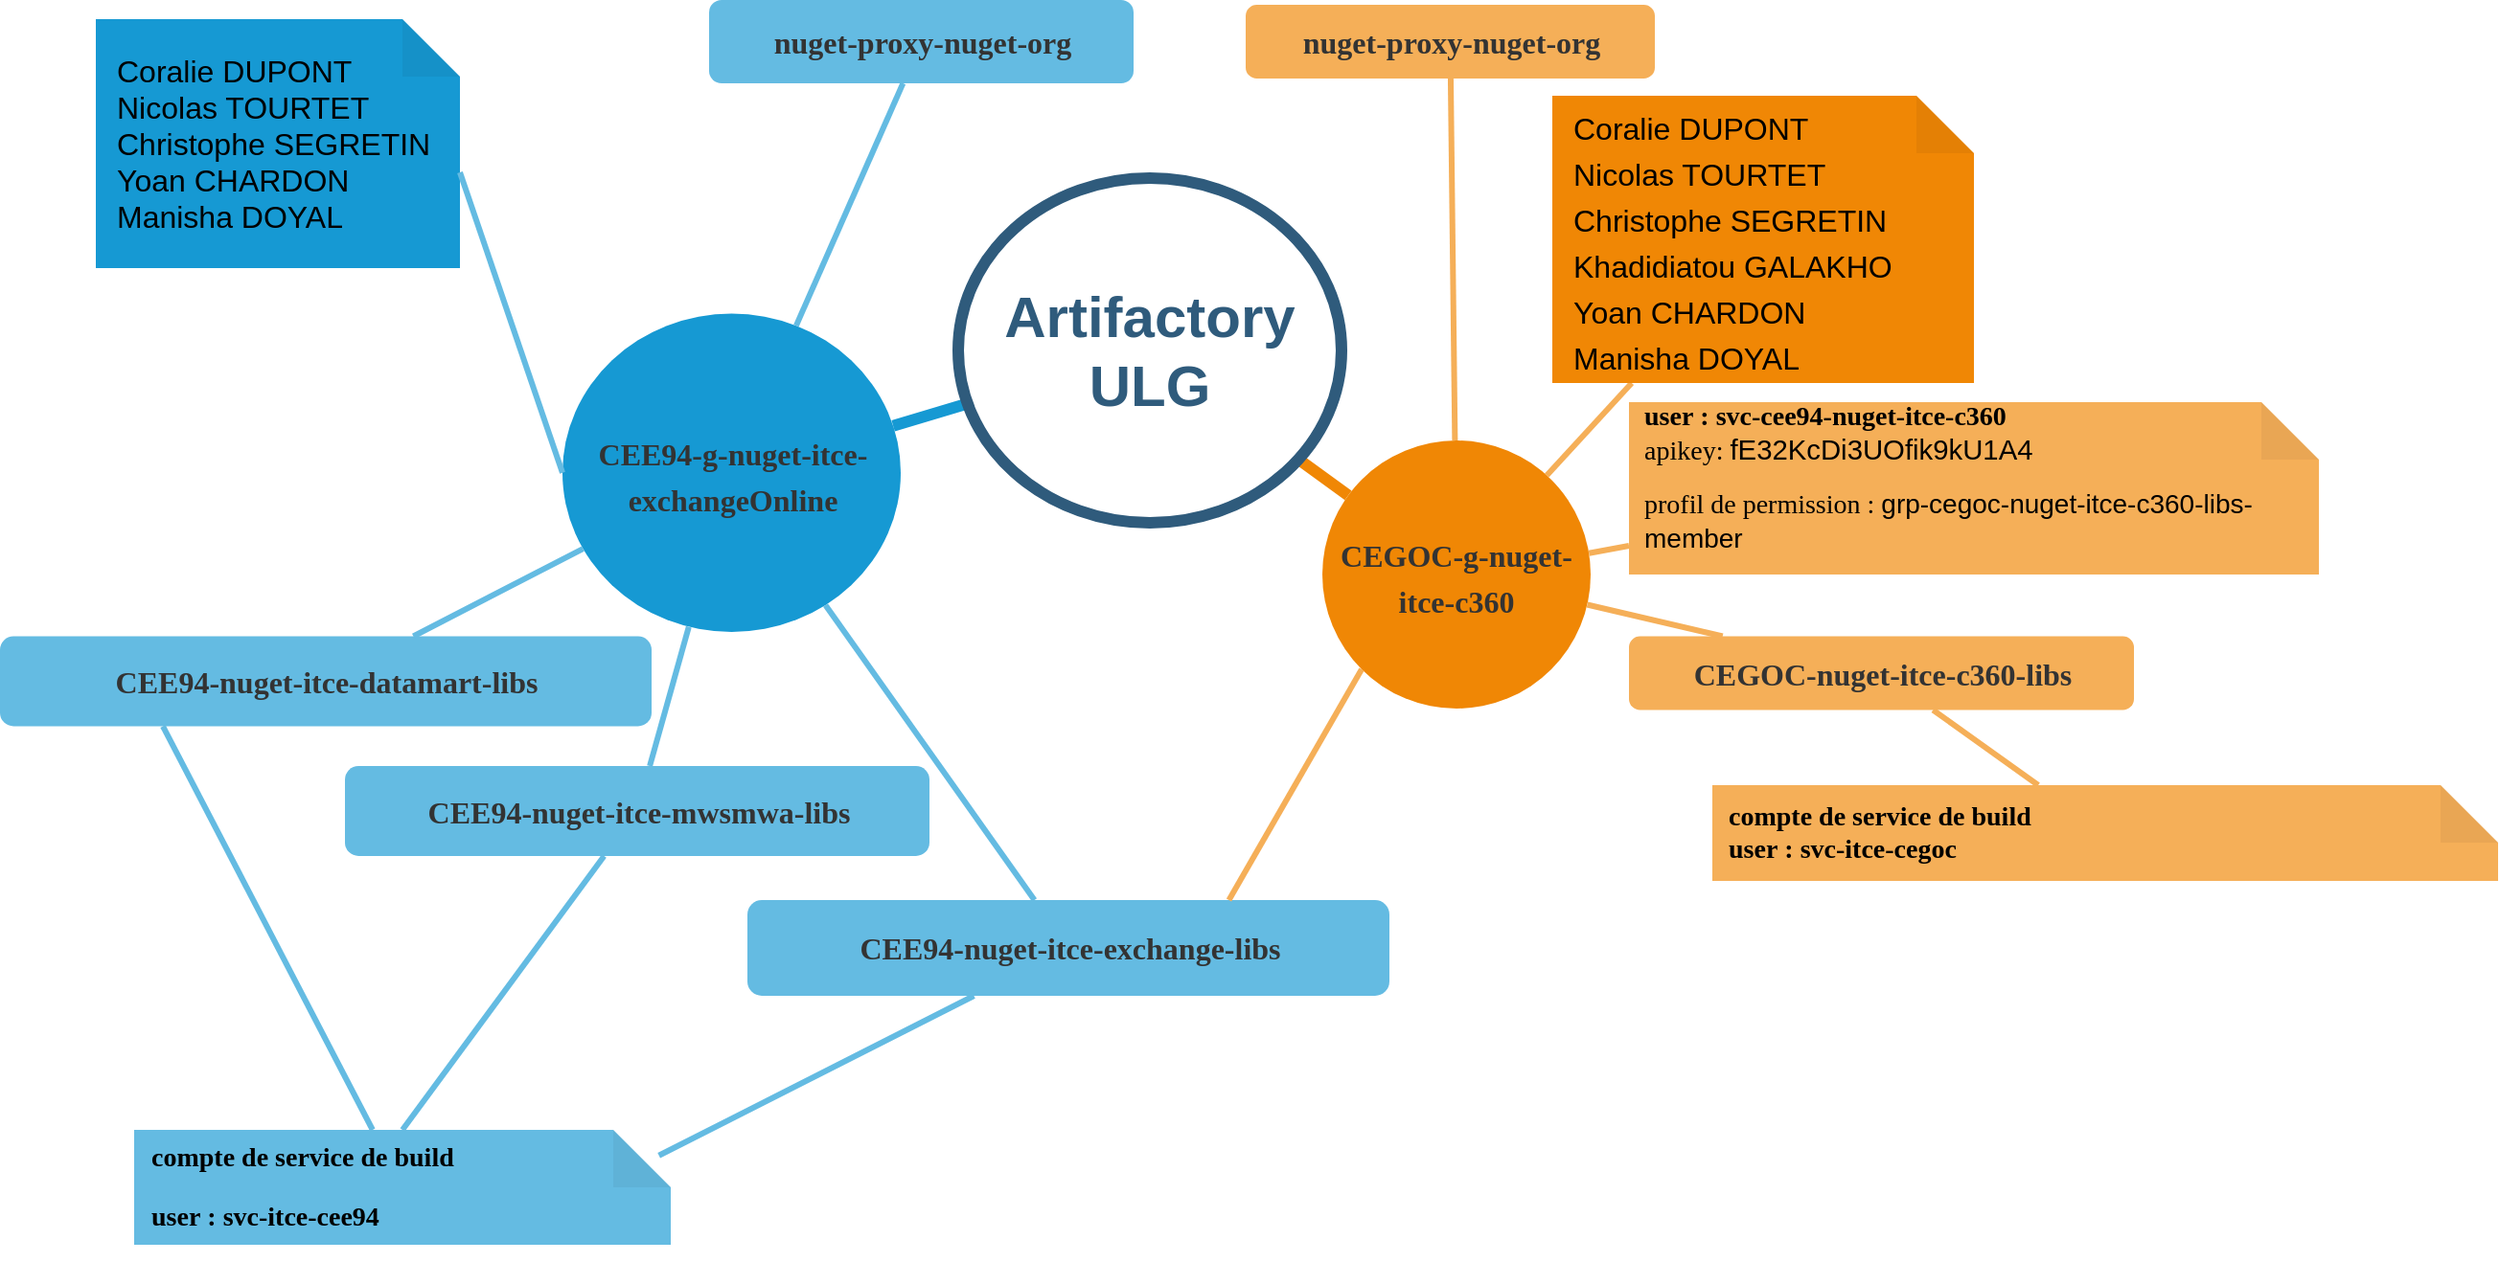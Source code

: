 <mxfile version="14.4.7" type="github" pages="2">
  <diagram name="C360-Administrateurs" id="qNk0eV-WLsIFE-1NTzzL">
    <mxGraphModel dx="1422" dy="772" grid="1" gridSize="10" guides="1" tooltips="1" connect="1" arrows="1" fold="1" page="1" pageScale="1" pageWidth="1169" pageHeight="827" background="#ffffff" math="0" shadow="0">
      <root>
        <mxCell id="LivRPD3VZ6j_5kq1VenK-0" />
        <mxCell id="LivRPD3VZ6j_5kq1VenK-1" parent="LivRPD3VZ6j_5kq1VenK-0" />
        <mxCell id="LivRPD3VZ6j_5kq1VenK-2" value="&lt;span style=&quot;color: rgb(51 , 51 , 51) ; font-family: &amp;#34;verdana&amp;#34; ; font-size: 16px ; font-weight: 700&quot;&gt;CEE94-g-nuget-itce-exchangeOnline&lt;/span&gt;" style="ellipse;whiteSpace=wrap;html=1;shadow=0;fontFamily=Helvetica;fontSize=20;fontColor=#FFFFFF;align=center;strokeWidth=3;fillColor=#1699D3;strokeColor=none;" parent="LivRPD3VZ6j_5kq1VenK-1" vertex="1">
          <mxGeometry x="303.5" y="233.75" width="176.5" height="166.25" as="geometry" />
        </mxCell>
        <mxCell id="LivRPD3VZ6j_5kq1VenK-3" value="" style="edgeStyle=none;orthogonalLoop=1;jettySize=auto;html=1;endArrow=none;strokeColor=#F5AF58;strokeWidth=3;" parent="LivRPD3VZ6j_5kq1VenK-1" source="LivRPD3VZ6j_5kq1VenK-4" target="LivRPD3VZ6j_5kq1VenK-23" edge="1">
          <mxGeometry relative="1" as="geometry" />
        </mxCell>
        <mxCell id="7KIlu636NYVCjAbOLuCV-2" value="" style="edgeStyle=none;orthogonalLoop=1;jettySize=auto;html=1;endArrow=none;strokeColor=#F5AF58;strokeWidth=3;" edge="1" parent="LivRPD3VZ6j_5kq1VenK-1" source="LivRPD3VZ6j_5kq1VenK-4" target="7KIlu636NYVCjAbOLuCV-0">
          <mxGeometry relative="1" as="geometry" />
        </mxCell>
        <mxCell id="LivRPD3VZ6j_5kq1VenK-4" value="&lt;span style=&quot;color: rgb(51 , 51 , 51) ; font-family: &amp;#34;verdana&amp;#34; ; font-size: 16px ; font-weight: 700&quot;&gt;CEGOC-g-nuget-itce-c360&lt;/span&gt;" style="ellipse;whiteSpace=wrap;html=1;shadow=0;fontFamily=Helvetica;fontSize=20;fontColor=#FFFFFF;align=center;strokeWidth=3;fillColor=#F08705;strokeColor=none;gradientColor=none;" parent="LivRPD3VZ6j_5kq1VenK-1" vertex="1">
          <mxGeometry x="700" y="300" width="140" height="140" as="geometry" />
        </mxCell>
        <mxCell id="LivRPD3VZ6j_5kq1VenK-5" value="&lt;span style=&quot;color: rgb(51 , 51 , 51) ; font-family: &amp;#34;verdana&amp;#34; ; font-size: 16px ; font-weight: 700&quot;&gt;nuget-proxy-nuget-org&lt;/span&gt;" style="rounded=1;fillColor=#f5af58;strokeColor=none;strokeWidth=3;shadow=0;html=1;fontColor=#FFFFFF;" parent="LivRPD3VZ6j_5kq1VenK-1" vertex="1">
          <mxGeometry x="660" y="72.5" width="213.5" height="38.5" as="geometry" />
        </mxCell>
        <mxCell id="LivRPD3VZ6j_5kq1VenK-6" style="endArrow=none;strokeWidth=6;strokeColor=#1699D3;html=1;" parent="LivRPD3VZ6j_5kq1VenK-1" source="LivRPD3VZ6j_5kq1VenK-19" target="LivRPD3VZ6j_5kq1VenK-2" edge="1">
          <mxGeometry relative="1" as="geometry" />
        </mxCell>
        <mxCell id="LivRPD3VZ6j_5kq1VenK-7" style="endArrow=none;strokeWidth=6;strokeColor=#f08705;html=1;" parent="LivRPD3VZ6j_5kq1VenK-1" source="LivRPD3VZ6j_5kq1VenK-19" target="LivRPD3VZ6j_5kq1VenK-4" edge="1">
          <mxGeometry relative="1" as="geometry" />
        </mxCell>
        <mxCell id="LivRPD3VZ6j_5kq1VenK-8" value="&lt;span style=&quot;color: rgb(51 , 51 , 51) ; font-family: &amp;#34;verdana&amp;#34; ; font-size: 16px ; font-weight: 700&quot;&gt;nuget-proxy-nuget-org&lt;/span&gt;" style="rounded=1;fillColor=#64BBE2;strokeColor=none;strokeWidth=3;shadow=0;html=1;fontColor=#FFFFFF;" parent="LivRPD3VZ6j_5kq1VenK-1" vertex="1">
          <mxGeometry x="380" y="70" width="221.5" height="43.5" as="geometry" />
        </mxCell>
        <mxCell id="LivRPD3VZ6j_5kq1VenK-29" value="" style="edgeStyle=none;orthogonalLoop=1;jettySize=auto;html=1;endArrow=none;strokeColor=#64BBE2;strokeWidth=3;entryX=0.978;entryY=0.223;entryDx=0;entryDy=0;entryPerimeter=0;" parent="LivRPD3VZ6j_5kq1VenK-1" source="LivRPD3VZ6j_5kq1VenK-9" target="LivRPD3VZ6j_5kq1VenK-28" edge="1">
          <mxGeometry relative="1" as="geometry" />
        </mxCell>
        <mxCell id="LivRPD3VZ6j_5kq1VenK-9" value="&lt;span style=&quot;color: rgb(51 , 51 , 51) ; font-family: &amp;#34;verdana&amp;#34; ; font-size: 16px ; font-weight: 700&quot;&gt;CEE94-nuget-itce-exchange-libs&lt;/span&gt;" style="rounded=1;fillColor=#64BBE2;strokeColor=none;strokeWidth=3;shadow=0;html=1;fontColor=#FFFFFF;" parent="LivRPD3VZ6j_5kq1VenK-1" vertex="1">
          <mxGeometry x="400" y="540" width="335" height="50" as="geometry" />
        </mxCell>
        <mxCell id="LivRPD3VZ6j_5kq1VenK-31" style="edgeStyle=none;orthogonalLoop=1;jettySize=auto;html=1;endArrow=none;strokeColor=#64BBE2;strokeWidth=3;exitX=0.25;exitY=1;exitDx=0;exitDy=0;" parent="LivRPD3VZ6j_5kq1VenK-1" source="LivRPD3VZ6j_5kq1VenK-10" target="LivRPD3VZ6j_5kq1VenK-28" edge="1">
          <mxGeometry relative="1" as="geometry">
            <Array as="points" />
          </mxGeometry>
        </mxCell>
        <mxCell id="LivRPD3VZ6j_5kq1VenK-10" value="&lt;span style=&quot;color: rgb(51 , 51 , 51) ; font-family: &amp;#34;verdana&amp;#34; ; font-size: 16px ; font-weight: 700&quot;&gt;CEE94-nuget-itce-datamart-libs&lt;/span&gt;" style="rounded=1;fillColor=#64BBE2;strokeColor=none;strokeWidth=3;shadow=0;html=1;fontColor=#FFFFFF;" parent="LivRPD3VZ6j_5kq1VenK-1" vertex="1">
          <mxGeometry x="10" y="402.25" width="340" height="47" as="geometry" />
        </mxCell>
        <mxCell id="LivRPD3VZ6j_5kq1VenK-30" value="" style="edgeStyle=none;orthogonalLoop=1;jettySize=auto;html=1;endArrow=none;strokeColor=#64BBE2;strokeWidth=3;entryX=0.5;entryY=0;entryDx=0;entryDy=0;entryPerimeter=0;" parent="LivRPD3VZ6j_5kq1VenK-1" source="LivRPD3VZ6j_5kq1VenK-11" target="LivRPD3VZ6j_5kq1VenK-28" edge="1">
          <mxGeometry relative="1" as="geometry" />
        </mxCell>
        <mxCell id="LivRPD3VZ6j_5kq1VenK-11" value="&lt;span style=&quot;color: rgb(51 , 51 , 51) ; font-family: &amp;#34;verdana&amp;#34; ; font-size: 16px ; font-weight: 700&quot;&gt;CEE94-nuget-itce-mwsmwa-libs&lt;/span&gt;" style="rounded=1;fillColor=#64BBE2;strokeColor=none;strokeWidth=3;shadow=0;html=1;fontColor=#FFFFFF;" parent="LivRPD3VZ6j_5kq1VenK-1" vertex="1">
          <mxGeometry x="190" y="470" width="305" height="47" as="geometry" />
        </mxCell>
        <mxCell id="LivRPD3VZ6j_5kq1VenK-12" value="" style="edgeStyle=none;endArrow=none;strokeWidth=3;strokeColor=#64BBE2;html=1;" parent="LivRPD3VZ6j_5kq1VenK-1" source="LivRPD3VZ6j_5kq1VenK-2" target="LivRPD3VZ6j_5kq1VenK-11" edge="1">
          <mxGeometry x="-420" y="23" width="100" height="100" as="geometry">
            <mxPoint x="-420" y="123" as="sourcePoint" />
            <mxPoint x="-320" y="23" as="targetPoint" />
          </mxGeometry>
        </mxCell>
        <mxCell id="LivRPD3VZ6j_5kq1VenK-13" value="" style="edgeStyle=none;endArrow=none;strokeWidth=3;strokeColor=#64BBE2;html=1;" parent="LivRPD3VZ6j_5kq1VenK-1" source="LivRPD3VZ6j_5kq1VenK-2" target="LivRPD3VZ6j_5kq1VenK-8" edge="1">
          <mxGeometry x="-420" y="23" width="100" height="100" as="geometry">
            <mxPoint x="-420" y="123" as="sourcePoint" />
            <mxPoint x="-320" y="23" as="targetPoint" />
          </mxGeometry>
        </mxCell>
        <mxCell id="LivRPD3VZ6j_5kq1VenK-14" value="" style="edgeStyle=none;endArrow=none;strokeWidth=3;strokeColor=#64BBE2;html=1;" parent="LivRPD3VZ6j_5kq1VenK-1" source="LivRPD3VZ6j_5kq1VenK-2" target="LivRPD3VZ6j_5kq1VenK-9" edge="1">
          <mxGeometry x="-420" y="23" width="100" height="100" as="geometry">
            <mxPoint x="-420" y="123" as="sourcePoint" />
            <mxPoint x="-320" y="23" as="targetPoint" />
          </mxGeometry>
        </mxCell>
        <mxCell id="LivRPD3VZ6j_5kq1VenK-15" value="" style="edgeStyle=none;endArrow=none;strokeWidth=3;strokeColor=#64BBE2;html=1;" parent="LivRPD3VZ6j_5kq1VenK-1" source="LivRPD3VZ6j_5kq1VenK-2" target="LivRPD3VZ6j_5kq1VenK-10" edge="1">
          <mxGeometry x="-420" y="23" width="100" height="100" as="geometry">
            <mxPoint x="-420" y="123" as="sourcePoint" />
            <mxPoint x="-320" y="23" as="targetPoint" />
          </mxGeometry>
        </mxCell>
        <mxCell id="LivRPD3VZ6j_5kq1VenK-27" value="" style="edgeStyle=none;orthogonalLoop=1;jettySize=auto;html=1;endArrow=none;strokeColor=#F5AF58;strokeWidth=3;" parent="LivRPD3VZ6j_5kq1VenK-1" source="LivRPD3VZ6j_5kq1VenK-16" target="LivRPD3VZ6j_5kq1VenK-26" edge="1">
          <mxGeometry relative="1" as="geometry" />
        </mxCell>
        <mxCell id="LivRPD3VZ6j_5kq1VenK-16" value="&lt;span style=&quot;color: rgb(51 , 51 , 51) ; font-family: &amp;#34;verdana&amp;#34; ; font-size: 16px ; font-weight: 700&quot;&gt;CEGOC-nuget-itce-c360-libs&lt;/span&gt;" style="rounded=1;fillColor=#f5af58;strokeColor=none;strokeWidth=3;shadow=0;html=1;fontColor=#FFFFFF;" parent="LivRPD3VZ6j_5kq1VenK-1" vertex="1">
          <mxGeometry x="860" y="402.25" width="263.5" height="38.5" as="geometry" />
        </mxCell>
        <mxCell id="LivRPD3VZ6j_5kq1VenK-17" value="" style="edgeStyle=none;endArrow=none;strokeWidth=3;strokeColor=#F5AF58;html=1;" parent="LivRPD3VZ6j_5kq1VenK-1" source="LivRPD3VZ6j_5kq1VenK-4" target="LivRPD3VZ6j_5kq1VenK-5" edge="1">
          <mxGeometry x="3.5" y="21.5" width="100" height="100" as="geometry">
            <mxPoint x="3.5" y="121.5" as="sourcePoint" />
            <mxPoint x="103.5" y="21.5" as="targetPoint" />
          </mxGeometry>
        </mxCell>
        <mxCell id="LivRPD3VZ6j_5kq1VenK-18" value="" style="edgeStyle=none;endArrow=none;strokeWidth=3;strokeColor=#F5AF58;html=1;" parent="LivRPD3VZ6j_5kq1VenK-1" source="LivRPD3VZ6j_5kq1VenK-4" target="LivRPD3VZ6j_5kq1VenK-16" edge="1">
          <mxGeometry x="3.5" y="21.5" width="100" height="100" as="geometry">
            <mxPoint x="3.5" y="121.5" as="sourcePoint" />
            <mxPoint x="103.5" y="21.5" as="targetPoint" />
          </mxGeometry>
        </mxCell>
        <mxCell id="LivRPD3VZ6j_5kq1VenK-19" value="Artifactory ULG" style="ellipse;whiteSpace=wrap;html=1;shadow=0;fontFamily=Helvetica;fontSize=30;fontColor=#2F5B7C;align=center;strokeColor=#2F5B7C;strokeWidth=6;fillColor=#FFFFFF;fontStyle=1;gradientColor=none;" parent="LivRPD3VZ6j_5kq1VenK-1" vertex="1">
          <mxGeometry x="510" y="163" width="200" height="180" as="geometry" />
        </mxCell>
        <mxCell id="LivRPD3VZ6j_5kq1VenK-20" value="" style="edgeStyle=none;endArrow=none;strokeWidth=3;strokeColor=#F5AF58;html=1;entryX=0.75;entryY=0;entryDx=0;entryDy=0;exitX=0;exitY=1;exitDx=0;exitDy=0;" parent="LivRPD3VZ6j_5kq1VenK-1" source="LivRPD3VZ6j_5kq1VenK-4" target="LivRPD3VZ6j_5kq1VenK-9" edge="1">
          <mxGeometry x="-31" y="110.5" width="100" height="100" as="geometry">
            <mxPoint x="1169" y="290.5" as="sourcePoint" />
            <mxPoint x="890" y="337" as="targetPoint" />
          </mxGeometry>
        </mxCell>
        <mxCell id="LivRPD3VZ6j_5kq1VenK-21" value="Coralie DUPONT&lt;br&gt;Nicolas TOURTET&lt;br&gt;Christophe SEGRETIN&lt;br&gt;Yoan CHARDON&lt;br&gt;Manisha DOYAL" style="shape=note;backgroundOutline=1;darkOpacity=0.05;shadow=0;fontSize=16;strokeColor=none;strokeWidth=3;fillColor=#1699D3;html=1;whiteSpace=wrap;align=left;spacingLeft=9;" parent="LivRPD3VZ6j_5kq1VenK-1" vertex="1">
          <mxGeometry x="60" y="80" width="190" height="130" as="geometry" />
        </mxCell>
        <mxCell id="LivRPD3VZ6j_5kq1VenK-22" value="" style="edgeStyle=none;endArrow=none;strokeWidth=3;strokeColor=#64BBE2;html=1;exitX=0;exitY=0.5;exitDx=0;exitDy=0;entryX=0;entryY=0;entryDx=190;entryDy=80;entryPerimeter=0;" parent="LivRPD3VZ6j_5kq1VenK-1" source="LivRPD3VZ6j_5kq1VenK-2" target="LivRPD3VZ6j_5kq1VenK-21" edge="1">
          <mxGeometry x="-426.05" y="132.64" width="100" height="100" as="geometry">
            <mxPoint x="312.915" y="379.999" as="sourcePoint" />
            <mxPoint x="220.004" y="319.64" as="targetPoint" />
          </mxGeometry>
        </mxCell>
        <mxCell id="LivRPD3VZ6j_5kq1VenK-23" value="&lt;span style=&quot;color: rgb(0 , 0 , 0) ; font-size: 16px&quot;&gt;Coralie DUPONT&lt;/span&gt;&lt;br style=&quot;color: rgb(0 , 0 , 0) ; font-size: 16px&quot;&gt;&lt;span style=&quot;color: rgb(0 , 0 , 0) ; font-size: 16px&quot;&gt;Nicolas TOURTET&lt;/span&gt;&lt;br style=&quot;color: rgb(0 , 0 , 0) ; font-size: 16px&quot;&gt;&lt;span style=&quot;color: rgb(0 , 0 , 0) ; font-size: 16px&quot;&gt;Christophe SEGRETIN&lt;br&gt;&lt;/span&gt;&lt;span style=&quot;color: rgb(0 , 0 , 0) ; font-size: 16px&quot;&gt;Khadidiatou GALAKHO&lt;/span&gt;&lt;br&gt;&lt;span style=&quot;color: rgb(0 , 0 , 0) ; font-size: 16px&quot;&gt;Yoan CHARDON&lt;/span&gt;&lt;br style=&quot;color: rgb(0 , 0 , 0) ; font-size: 16px&quot;&gt;&lt;span style=&quot;color: rgb(0 , 0 , 0) ; font-size: 16px&quot;&gt;Manisha DOYAL&lt;/span&gt;" style="shape=note;whiteSpace=wrap;html=1;backgroundOutline=1;darkOpacity=0.05;shadow=0;fontSize=20;fontColor=#FFFFFF;strokeColor=none;strokeWidth=3;fillColor=#F08705;align=left;spacingLeft=9;" parent="LivRPD3VZ6j_5kq1VenK-1" vertex="1">
          <mxGeometry x="820" y="120" width="220" height="150" as="geometry" />
        </mxCell>
        <mxCell id="LivRPD3VZ6j_5kq1VenK-26" value="&lt;p style=&quot;margin: 0in ; font-size: 14px&quot;&gt;&lt;font style=&quot;font-size: 14px&quot;&gt;compte de service de build&lt;/font&gt;&lt;/p&gt;&lt;p style=&quot;margin: 0in ; font-size: 14px&quot;&gt;&lt;font style=&quot;font-size: 14px&quot;&gt;user&amp;nbsp;: svc-itce-cegoc&lt;/font&gt;&lt;/p&gt;" style="shape=note;whiteSpace=wrap;html=1;backgroundOutline=1;darkOpacity=0.05;rounded=1;shadow=0;strokeColor=none;strokeWidth=3;fillColor=#f5af58;align=left;spacingLeft=6;fontStyle=1;fontFamily=Verdana;" parent="LivRPD3VZ6j_5kq1VenK-1" vertex="1">
          <mxGeometry x="903.5" y="480" width="410" height="50" as="geometry" />
        </mxCell>
        <mxCell id="LivRPD3VZ6j_5kq1VenK-28" value="&lt;p style=&quot;margin: 0in ; font-size: 12px&quot;&gt;&lt;/p&gt;&lt;p style=&quot;font-size: 14px&quot;&gt;&lt;font style=&quot;font-size: 14px ; line-height: 100%&quot;&gt;&lt;font style=&quot;font-size: 14px&quot;&gt;&lt;span&gt;compte de service de build&lt;/span&gt;&lt;/font&gt;&lt;/font&gt;&lt;/p&gt;&lt;p style=&quot;font-size: 14px&quot;&gt;&lt;span&gt;user&amp;nbsp;: svc-itce-cee94&lt;/span&gt;&lt;/p&gt;&lt;p style=&quot;font-size: 12px&quot;&gt;&lt;/p&gt;" style="shape=note;whiteSpace=wrap;html=1;backgroundOutline=1;darkOpacity=0.05;rounded=1;shadow=0;strokeColor=none;strokeWidth=3;fillColor=#64BBE2;align=left;fontFamily=Verdana;fontStyle=1;fontSize=12;spacingLeft=7;" parent="LivRPD3VZ6j_5kq1VenK-1" vertex="1">
          <mxGeometry x="80" y="660" width="280" height="60" as="geometry" />
        </mxCell>
        <mxCell id="7KIlu636NYVCjAbOLuCV-0" value="&lt;p style=&quot;margin: 0in ; font-size: 14px&quot;&gt;&lt;span style=&quot;background-color: rgb(245 , 175 , 88)&quot;&gt;user&amp;nbsp;: svc-cee94-nuget-itce-c360&lt;br&gt;&lt;/span&gt;&lt;/p&gt;&lt;p style=&quot;box-sizing: border-box ; margin: 0px 0px 10px ; font-size: 14px ; font-weight: 400&quot;&gt;&lt;span style=&quot;background-color: rgb(245 , 175 , 88)&quot;&gt;apikey:&amp;nbsp;&lt;span style=&quot;box-sizing: border-box ; font-size: 11pt&quot;&gt;&lt;span style=&quot;box-sizing: border-box ; font-family: &amp;#34;calibri&amp;#34; , sans-serif&quot;&gt;fE32KcDi3UOfik9kU1A4&lt;/span&gt;&lt;/span&gt;&lt;/span&gt;&lt;/p&gt;&lt;p style=&quot;box-sizing: border-box ; margin: 0px 0px 10px ; font-size: 14px ; font-weight: 400&quot;&gt;&lt;span style=&quot;background-color: rgb(245 , 175 , 88)&quot;&gt;profil de permission :&lt;span style=&quot;box-sizing: border-box&quot;&gt;&lt;span style=&quot;box-sizing: border-box&quot;&gt;&amp;nbsp;&lt;/span&gt;&lt;span style=&quot;box-sizing: border-box ; font-size: 11pt&quot;&gt;&lt;span style=&quot;box-sizing: border-box ; font-family: &amp;#34;calibri&amp;#34; , sans-serif&quot;&gt;&lt;span style=&quot;box-sizing: border-box ; font-size: 10.5pt&quot;&gt;&lt;span style=&quot;box-sizing: border-box ; font-family: &amp;#34;helvetica&amp;#34; , sans-serif&quot;&gt;&lt;span style=&quot;box-sizing: border-box&quot;&gt;grp-cegoc-nuget-itce-c360-libs-member&lt;/span&gt;&lt;/span&gt;&lt;/span&gt;&lt;/span&gt;&lt;/span&gt;&lt;/span&gt;&lt;/span&gt;&lt;/p&gt;" style="shape=note;whiteSpace=wrap;html=1;backgroundOutline=1;darkOpacity=0.05;rounded=1;shadow=0;strokeColor=none;strokeWidth=3;fillColor=#f5af58;align=left;spacingLeft=6;fontStyle=1;fontFamily=Verdana;" vertex="1" parent="LivRPD3VZ6j_5kq1VenK-1">
          <mxGeometry x="860" y="280" width="360" height="90" as="geometry" />
        </mxCell>
      </root>
    </mxGraphModel>
  </diagram>
  <diagram name="C360-Utilisateurs" id="mhWzFTlEmi3nIbIy01M5">
    <mxGraphModel dx="1422" dy="772" grid="1" gridSize="10" guides="1" tooltips="1" connect="1" arrows="1" fold="1" page="1" pageScale="1" pageWidth="1169" pageHeight="827" background="#ffffff" math="0" shadow="0">
      <root>
        <mxCell id="FXhTdSLI8IeFscLOGi9U-0" />
        <mxCell id="FXhTdSLI8IeFscLOGi9U-1" parent="FXhTdSLI8IeFscLOGi9U-0" />
        <mxCell id="FXhTdSLI8IeFscLOGi9U-2" value="&lt;span style=&quot;color: rgb(51 , 51 , 51) ; font-family: &amp;#34;verdana&amp;#34; ; font-size: 16px ; font-weight: 700&quot;&gt;CEE94-g-nuget-itce-exchangeOnline&lt;/span&gt;" style="ellipse;whiteSpace=wrap;html=1;shadow=0;fontFamily=Helvetica;fontSize=20;fontColor=#FFFFFF;align=center;strokeWidth=3;fillColor=#1699D3;strokeColor=none;" vertex="1" parent="FXhTdSLI8IeFscLOGi9U-1">
          <mxGeometry x="303.5" y="233.75" width="176.5" height="166.25" as="geometry" />
        </mxCell>
        <mxCell id="FXhTdSLI8IeFscLOGi9U-3" value="" style="edgeStyle=none;orthogonalLoop=1;jettySize=auto;html=1;endArrow=none;strokeColor=#F5AF58;strokeWidth=3;" edge="1" parent="FXhTdSLI8IeFscLOGi9U-1" source="FXhTdSLI8IeFscLOGi9U-4" target="FXhTdSLI8IeFscLOGi9U-27">
          <mxGeometry relative="1" as="geometry" />
        </mxCell>
        <mxCell id="FXhTdSLI8IeFscLOGi9U-4" value="&lt;span style=&quot;color: rgb(51 , 51 , 51) ; font-family: &amp;#34;verdana&amp;#34; ; font-size: 16px ; font-weight: 700&quot;&gt;CEGOC-g-nuget-itce-c360&lt;/span&gt;" style="ellipse;whiteSpace=wrap;html=1;shadow=0;fontFamily=Helvetica;fontSize=20;fontColor=#FFFFFF;align=center;strokeWidth=3;fillColor=#F08705;strokeColor=none;gradientColor=none;" vertex="1" parent="FXhTdSLI8IeFscLOGi9U-1">
          <mxGeometry x="700" y="300" width="140" height="140" as="geometry" />
        </mxCell>
        <mxCell id="FXhTdSLI8IeFscLOGi9U-5" value="&lt;span style=&quot;color: rgb(51 , 51 , 51) ; font-family: &amp;#34;verdana&amp;#34; ; font-size: 16px ; font-weight: 700&quot;&gt;nuget-proxy-nuget-org&lt;/span&gt;" style="rounded=1;fillColor=#f5af58;strokeColor=none;strokeWidth=3;shadow=0;html=1;fontColor=#FFFFFF;" vertex="1" parent="FXhTdSLI8IeFscLOGi9U-1">
          <mxGeometry x="740" y="110" width="213.5" height="38.5" as="geometry" />
        </mxCell>
        <mxCell id="FXhTdSLI8IeFscLOGi9U-6" style="endArrow=none;strokeWidth=6;strokeColor=#1699D3;html=1;" edge="1" parent="FXhTdSLI8IeFscLOGi9U-1" source="FXhTdSLI8IeFscLOGi9U-23" target="FXhTdSLI8IeFscLOGi9U-2">
          <mxGeometry relative="1" as="geometry" />
        </mxCell>
        <mxCell id="FXhTdSLI8IeFscLOGi9U-7" style="endArrow=none;strokeWidth=6;strokeColor=#f08705;html=1;" edge="1" parent="FXhTdSLI8IeFscLOGi9U-1" source="FXhTdSLI8IeFscLOGi9U-23" target="FXhTdSLI8IeFscLOGi9U-4">
          <mxGeometry relative="1" as="geometry" />
        </mxCell>
        <mxCell id="FXhTdSLI8IeFscLOGi9U-8" value="&lt;span style=&quot;color: rgb(51 , 51 , 51) ; font-family: &amp;#34;verdana&amp;#34; ; font-size: 16px ; font-weight: 700&quot;&gt;nuget-proxy-nuget-org&lt;/span&gt;" style="rounded=1;fillColor=#64BBE2;strokeColor=none;strokeWidth=3;shadow=0;html=1;fontColor=#FFFFFF;" vertex="1" parent="FXhTdSLI8IeFscLOGi9U-1">
          <mxGeometry x="380" y="70" width="221.5" height="43.5" as="geometry" />
        </mxCell>
        <mxCell id="FXhTdSLI8IeFscLOGi9U-9" value="" style="edgeStyle=none;orthogonalLoop=1;jettySize=auto;html=1;endArrow=none;strokeColor=#64BBE2;strokeWidth=3;entryX=0.978;entryY=0.223;entryDx=0;entryDy=0;entryPerimeter=0;" edge="1" parent="FXhTdSLI8IeFscLOGi9U-1" source="FXhTdSLI8IeFscLOGi9U-10" target="FXhTdSLI8IeFscLOGi9U-29">
          <mxGeometry relative="1" as="geometry" />
        </mxCell>
        <mxCell id="FXhTdSLI8IeFscLOGi9U-10" value="&lt;span style=&quot;color: rgb(51 , 51 , 51) ; font-family: &amp;#34;verdana&amp;#34; ; font-size: 16px ; font-weight: 700&quot;&gt;CEE94-nuget-itce-exchange-libs&lt;/span&gt;" style="rounded=1;fillColor=#64BBE2;strokeColor=none;strokeWidth=3;shadow=0;html=1;fontColor=#FFFFFF;" vertex="1" parent="FXhTdSLI8IeFscLOGi9U-1">
          <mxGeometry x="400" y="540" width="335" height="50" as="geometry" />
        </mxCell>
        <mxCell id="FXhTdSLI8IeFscLOGi9U-11" style="edgeStyle=none;orthogonalLoop=1;jettySize=auto;html=1;endArrow=none;strokeColor=#64BBE2;strokeWidth=3;exitX=0.25;exitY=1;exitDx=0;exitDy=0;" edge="1" parent="FXhTdSLI8IeFscLOGi9U-1" source="FXhTdSLI8IeFscLOGi9U-12" target="FXhTdSLI8IeFscLOGi9U-29">
          <mxGeometry relative="1" as="geometry">
            <Array as="points" />
          </mxGeometry>
        </mxCell>
        <mxCell id="FXhTdSLI8IeFscLOGi9U-12" value="&lt;span style=&quot;color: rgb(51 , 51 , 51) ; font-family: &amp;#34;verdana&amp;#34; ; font-size: 16px ; font-weight: 700&quot;&gt;CEE94-nuget-itce-datamart-libs&lt;/span&gt;" style="rounded=1;fillColor=#64BBE2;strokeColor=none;strokeWidth=3;shadow=0;html=1;fontColor=#FFFFFF;" vertex="1" parent="FXhTdSLI8IeFscLOGi9U-1">
          <mxGeometry x="10" y="402.25" width="340" height="47" as="geometry" />
        </mxCell>
        <mxCell id="FXhTdSLI8IeFscLOGi9U-13" value="" style="edgeStyle=none;orthogonalLoop=1;jettySize=auto;html=1;endArrow=none;strokeColor=#64BBE2;strokeWidth=3;entryX=0.5;entryY=0;entryDx=0;entryDy=0;entryPerimeter=0;" edge="1" parent="FXhTdSLI8IeFscLOGi9U-1" source="FXhTdSLI8IeFscLOGi9U-14" target="FXhTdSLI8IeFscLOGi9U-29">
          <mxGeometry relative="1" as="geometry" />
        </mxCell>
        <mxCell id="FXhTdSLI8IeFscLOGi9U-14" value="&lt;span style=&quot;color: rgb(51 , 51 , 51) ; font-family: &amp;#34;verdana&amp;#34; ; font-size: 16px ; font-weight: 700&quot;&gt;CEE94-nuget-itce-mwsmwa-libs&lt;/span&gt;" style="rounded=1;fillColor=#64BBE2;strokeColor=none;strokeWidth=3;shadow=0;html=1;fontColor=#FFFFFF;" vertex="1" parent="FXhTdSLI8IeFscLOGi9U-1">
          <mxGeometry x="190" y="470" width="305" height="47" as="geometry" />
        </mxCell>
        <mxCell id="FXhTdSLI8IeFscLOGi9U-15" value="" style="edgeStyle=none;endArrow=none;strokeWidth=3;strokeColor=#64BBE2;html=1;" edge="1" parent="FXhTdSLI8IeFscLOGi9U-1" source="FXhTdSLI8IeFscLOGi9U-2" target="FXhTdSLI8IeFscLOGi9U-14">
          <mxGeometry x="-420" y="23" width="100" height="100" as="geometry">
            <mxPoint x="-420" y="123" as="sourcePoint" />
            <mxPoint x="-320" y="23" as="targetPoint" />
          </mxGeometry>
        </mxCell>
        <mxCell id="FXhTdSLI8IeFscLOGi9U-16" value="" style="edgeStyle=none;endArrow=none;strokeWidth=3;strokeColor=#64BBE2;html=1;" edge="1" parent="FXhTdSLI8IeFscLOGi9U-1" source="FXhTdSLI8IeFscLOGi9U-2" target="FXhTdSLI8IeFscLOGi9U-8">
          <mxGeometry x="-420" y="23" width="100" height="100" as="geometry">
            <mxPoint x="-420" y="123" as="sourcePoint" />
            <mxPoint x="-320" y="23" as="targetPoint" />
          </mxGeometry>
        </mxCell>
        <mxCell id="FXhTdSLI8IeFscLOGi9U-17" value="" style="edgeStyle=none;endArrow=none;strokeWidth=3;strokeColor=#64BBE2;html=1;" edge="1" parent="FXhTdSLI8IeFscLOGi9U-1" source="FXhTdSLI8IeFscLOGi9U-2" target="FXhTdSLI8IeFscLOGi9U-10">
          <mxGeometry x="-420" y="23" width="100" height="100" as="geometry">
            <mxPoint x="-420" y="123" as="sourcePoint" />
            <mxPoint x="-320" y="23" as="targetPoint" />
          </mxGeometry>
        </mxCell>
        <mxCell id="FXhTdSLI8IeFscLOGi9U-18" value="" style="edgeStyle=none;endArrow=none;strokeWidth=3;strokeColor=#64BBE2;html=1;" edge="1" parent="FXhTdSLI8IeFscLOGi9U-1" source="FXhTdSLI8IeFscLOGi9U-2" target="FXhTdSLI8IeFscLOGi9U-12">
          <mxGeometry x="-420" y="23" width="100" height="100" as="geometry">
            <mxPoint x="-420" y="123" as="sourcePoint" />
            <mxPoint x="-320" y="23" as="targetPoint" />
          </mxGeometry>
        </mxCell>
        <mxCell id="FXhTdSLI8IeFscLOGi9U-19" value="" style="edgeStyle=none;orthogonalLoop=1;jettySize=auto;html=1;endArrow=none;strokeColor=#F5AF58;strokeWidth=3;" edge="1" parent="FXhTdSLI8IeFscLOGi9U-1" source="FXhTdSLI8IeFscLOGi9U-20" target="FXhTdSLI8IeFscLOGi9U-28">
          <mxGeometry relative="1" as="geometry" />
        </mxCell>
        <mxCell id="FXhTdSLI8IeFscLOGi9U-20" value="&lt;span style=&quot;color: rgb(51 , 51 , 51) ; font-family: &amp;#34;verdana&amp;#34; ; font-size: 16px ; font-weight: 700&quot;&gt;CEGOC-nuget-itce-c360-libs&lt;/span&gt;" style="rounded=1;fillColor=#f5af58;strokeColor=none;strokeWidth=3;shadow=0;html=1;fontColor=#FFFFFF;" vertex="1" parent="FXhTdSLI8IeFscLOGi9U-1">
          <mxGeometry x="860" y="402.25" width="263.5" height="38.5" as="geometry" />
        </mxCell>
        <mxCell id="FXhTdSLI8IeFscLOGi9U-21" value="" style="edgeStyle=none;endArrow=none;strokeWidth=3;strokeColor=#F5AF58;html=1;" edge="1" parent="FXhTdSLI8IeFscLOGi9U-1" source="FXhTdSLI8IeFscLOGi9U-4" target="FXhTdSLI8IeFscLOGi9U-5">
          <mxGeometry x="3.5" y="21.5" width="100" height="100" as="geometry">
            <mxPoint x="3.5" y="121.5" as="sourcePoint" />
            <mxPoint x="103.5" y="21.5" as="targetPoint" />
          </mxGeometry>
        </mxCell>
        <mxCell id="FXhTdSLI8IeFscLOGi9U-22" value="" style="edgeStyle=none;endArrow=none;strokeWidth=3;strokeColor=#F5AF58;html=1;" edge="1" parent="FXhTdSLI8IeFscLOGi9U-1" source="FXhTdSLI8IeFscLOGi9U-4" target="FXhTdSLI8IeFscLOGi9U-20">
          <mxGeometry x="3.5" y="21.5" width="100" height="100" as="geometry">
            <mxPoint x="3.5" y="121.5" as="sourcePoint" />
            <mxPoint x="103.5" y="21.5" as="targetPoint" />
          </mxGeometry>
        </mxCell>
        <mxCell id="FXhTdSLI8IeFscLOGi9U-23" value="Artifactory ULG" style="ellipse;whiteSpace=wrap;html=1;shadow=0;fontFamily=Helvetica;fontSize=30;fontColor=#2F5B7C;align=center;strokeColor=#2F5B7C;strokeWidth=6;fillColor=#FFFFFF;fontStyle=1;gradientColor=none;" vertex="1" parent="FXhTdSLI8IeFscLOGi9U-1">
          <mxGeometry x="510" y="163" width="200" height="180" as="geometry" />
        </mxCell>
        <mxCell id="FXhTdSLI8IeFscLOGi9U-24" value="" style="edgeStyle=none;endArrow=none;strokeWidth=3;strokeColor=#F5AF58;html=1;entryX=0.75;entryY=0;entryDx=0;entryDy=0;exitX=0;exitY=1;exitDx=0;exitDy=0;" edge="1" parent="FXhTdSLI8IeFscLOGi9U-1" source="FXhTdSLI8IeFscLOGi9U-4" target="FXhTdSLI8IeFscLOGi9U-10">
          <mxGeometry x="-31" y="110.5" width="100" height="100" as="geometry">
            <mxPoint x="1169" y="290.5" as="sourcePoint" />
            <mxPoint x="890" y="337" as="targetPoint" />
          </mxGeometry>
        </mxCell>
        <mxCell id="FXhTdSLI8IeFscLOGi9U-25" value="Coralie DUPONT&lt;br&gt;Nicolas TOURTET&lt;br&gt;Christophe SEGRETIN&lt;br&gt;Yoan CHARDON&lt;br&gt;Manisha DOYAL" style="shape=note;backgroundOutline=1;darkOpacity=0.05;shadow=0;fontSize=16;strokeColor=none;strokeWidth=3;fillColor=#1699D3;html=1;whiteSpace=wrap;align=left;spacingLeft=9;" vertex="1" parent="FXhTdSLI8IeFscLOGi9U-1">
          <mxGeometry x="60" y="80" width="190" height="130" as="geometry" />
        </mxCell>
        <mxCell id="FXhTdSLI8IeFscLOGi9U-26" value="" style="edgeStyle=none;endArrow=none;strokeWidth=3;strokeColor=#64BBE2;html=1;exitX=0;exitY=0.5;exitDx=0;exitDy=0;entryX=0;entryY=0;entryDx=190;entryDy=80;entryPerimeter=0;" edge="1" parent="FXhTdSLI8IeFscLOGi9U-1" source="FXhTdSLI8IeFscLOGi9U-2" target="FXhTdSLI8IeFscLOGi9U-25">
          <mxGeometry x="-426.05" y="132.64" width="100" height="100" as="geometry">
            <mxPoint x="312.915" y="379.999" as="sourcePoint" />
            <mxPoint x="220.004" y="319.64" as="targetPoint" />
          </mxGeometry>
        </mxCell>
        <mxCell id="FXhTdSLI8IeFscLOGi9U-27" value="&lt;span style=&quot;color: rgb(0 , 0 , 0) ; font-size: 16px&quot;&gt;Coralie DUPONT&lt;/span&gt;&lt;br style=&quot;color: rgb(0 , 0 , 0) ; font-size: 16px&quot;&gt;&lt;span style=&quot;color: rgb(0 , 0 , 0) ; font-size: 16px&quot;&gt;Nicolas TOURTET&lt;/span&gt;&lt;br style=&quot;color: rgb(0 , 0 , 0) ; font-size: 16px&quot;&gt;&lt;span style=&quot;color: rgb(0 , 0 , 0) ; font-size: 16px&quot;&gt;Christophe SEGRETIN&lt;br&gt;&lt;/span&gt;&lt;span style=&quot;color: rgb(0 , 0 , 0) ; font-size: 16px&quot;&gt;Khadidiatou GALAKHO&lt;/span&gt;&lt;br&gt;&lt;span style=&quot;color: rgb(0 , 0 , 0) ; font-size: 16px&quot;&gt;Yoan CHARDON&lt;/span&gt;&lt;br style=&quot;color: rgb(0 , 0 , 0) ; font-size: 16px&quot;&gt;&lt;span style=&quot;color: rgb(0 , 0 , 0) ; font-size: 16px&quot;&gt;Manisha DOYAL&lt;/span&gt;" style="shape=note;whiteSpace=wrap;html=1;backgroundOutline=1;darkOpacity=0.05;shadow=0;fontSize=20;fontColor=#FFFFFF;strokeColor=none;strokeWidth=3;fillColor=#F08705;align=left;spacingLeft=9;" vertex="1" parent="FXhTdSLI8IeFscLOGi9U-1">
          <mxGeometry x="903.5" y="178" width="220" height="150" as="geometry" />
        </mxCell>
        <mxCell id="FXhTdSLI8IeFscLOGi9U-28" value="&lt;p style=&quot;margin: 0in ; font-size: 14px&quot;&gt;&lt;font style=&quot;font-size: 14px&quot;&gt;user&amp;nbsp;:svc-itce-cegoc&lt;/font&gt;&lt;/p&gt;&lt;p&gt;&lt;font style=&quot;font-size: 14px&quot;&gt;&lt;span&gt;psw&amp;nbsp;:&lt;/span&gt;Ab3RSa8uhHlG9hsyJe3L&lt;/font&gt;&lt;/p&gt;&lt;p style=&quot;margin: 0in ; font-size: 14px&quot;&gt;&lt;font style=&quot;font-size: 14px&quot;&gt;Apikey:&lt;/font&gt;&lt;/p&gt;&lt;p style=&quot;margin: 0in ; font-size: 14px&quot;&gt;&lt;font style=&quot;font-size: 14px&quot;&gt;svc-itce-cegoc:Ab3RSa8uhHlG9hsyJe3L&lt;/font&gt;&lt;/p&gt;" style="shape=note;whiteSpace=wrap;html=1;backgroundOutline=1;darkOpacity=0.05;rounded=1;shadow=0;strokeColor=none;strokeWidth=3;fillColor=#f5af58;align=left;spacingLeft=6;fontStyle=1;fontFamily=Verdana;" vertex="1" parent="FXhTdSLI8IeFscLOGi9U-1">
          <mxGeometry x="750" y="470" width="410" height="90" as="geometry" />
        </mxCell>
        <mxCell id="FXhTdSLI8IeFscLOGi9U-29" value="&lt;p style=&quot;margin: 0in ; font-size: 12px&quot;&gt;&lt;/p&gt;&lt;p style=&quot;font-size: 14px&quot;&gt;&lt;font style=&quot;font-size: 14px ; line-height: 100%&quot;&gt;&lt;font style=&quot;font-size: 14px&quot;&gt;&lt;span&gt;user&amp;nbsp;: svc-itce-cee94 &lt;/span&gt;&lt;font style=&quot;font-size: 14px&quot;&gt;A CREER&lt;br&gt;&lt;/font&gt;&lt;/font&gt;&lt;/font&gt;&lt;p&gt;&lt;font style=&quot;font-size: 14px ; line-height: 100%&quot;&gt;&lt;font style=&quot;font-size: 14px&quot;&gt;&lt;span&gt;psw&amp;nbsp;:&amp;nbsp;&lt;br&gt;&lt;/span&gt;&lt;/font&gt;&lt;/font&gt;&lt;font style=&quot;font-size: 14px ; line-height: 100%&quot;&gt;&lt;font style=&quot;font-size: 14px&quot;&gt;&lt;span&gt;Apikey:&lt;/span&gt;&lt;/font&gt;&lt;/font&gt;&lt;/p&gt;&lt;/p&gt;&lt;p style=&quot;font-size: 14px&quot;&gt;&lt;span&gt;svc-itce-cee94:&lt;/span&gt;&lt;/p&gt;&lt;p style=&quot;font-size: 12px&quot;&gt;&lt;/p&gt;" style="shape=note;whiteSpace=wrap;html=1;backgroundOutline=1;darkOpacity=0.05;rounded=1;shadow=0;strokeColor=none;strokeWidth=3;fillColor=#64BBE2;align=left;fontFamily=Verdana;fontStyle=1;fontSize=12;spacingLeft=7;" vertex="1" parent="FXhTdSLI8IeFscLOGi9U-1">
          <mxGeometry x="80" y="660" width="280" height="110" as="geometry" />
        </mxCell>
      </root>
    </mxGraphModel>
  </diagram>
</mxfile>
